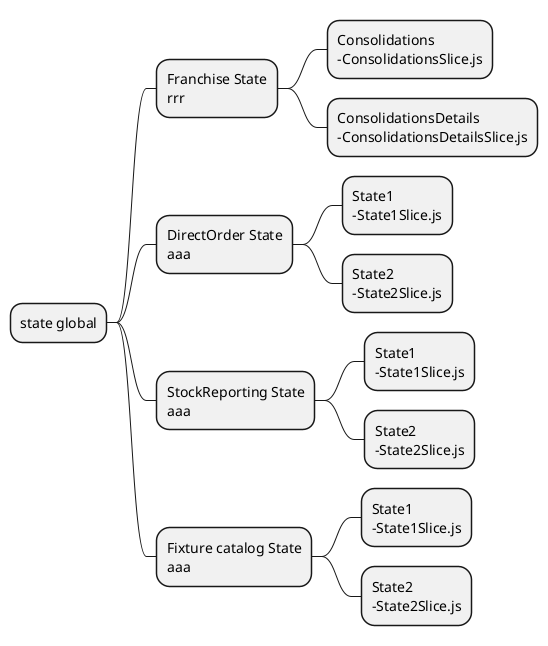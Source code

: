
@startmindmap redux 
skinparam SequenceMessageAlignment center

* state global
**:Franchise State
rrr;
***:Consolidations
-ConsolidationsSlice.js;
***:ConsolidationsDetails
-ConsolidationsDetailsSlice.js;
**:DirectOrder State
aaa;
***:State1
-State1Slice.js;
***:State2
-State2Slice.js;
**:StockReporting State
aaa;
***:State1
-State1Slice.js;
***:State2
-State2Slice.js;
**:Fixture catalog State
aaa;
***:State1
-State1Slice.js;
***:State2
-State2Slice.js;
@endmindmap